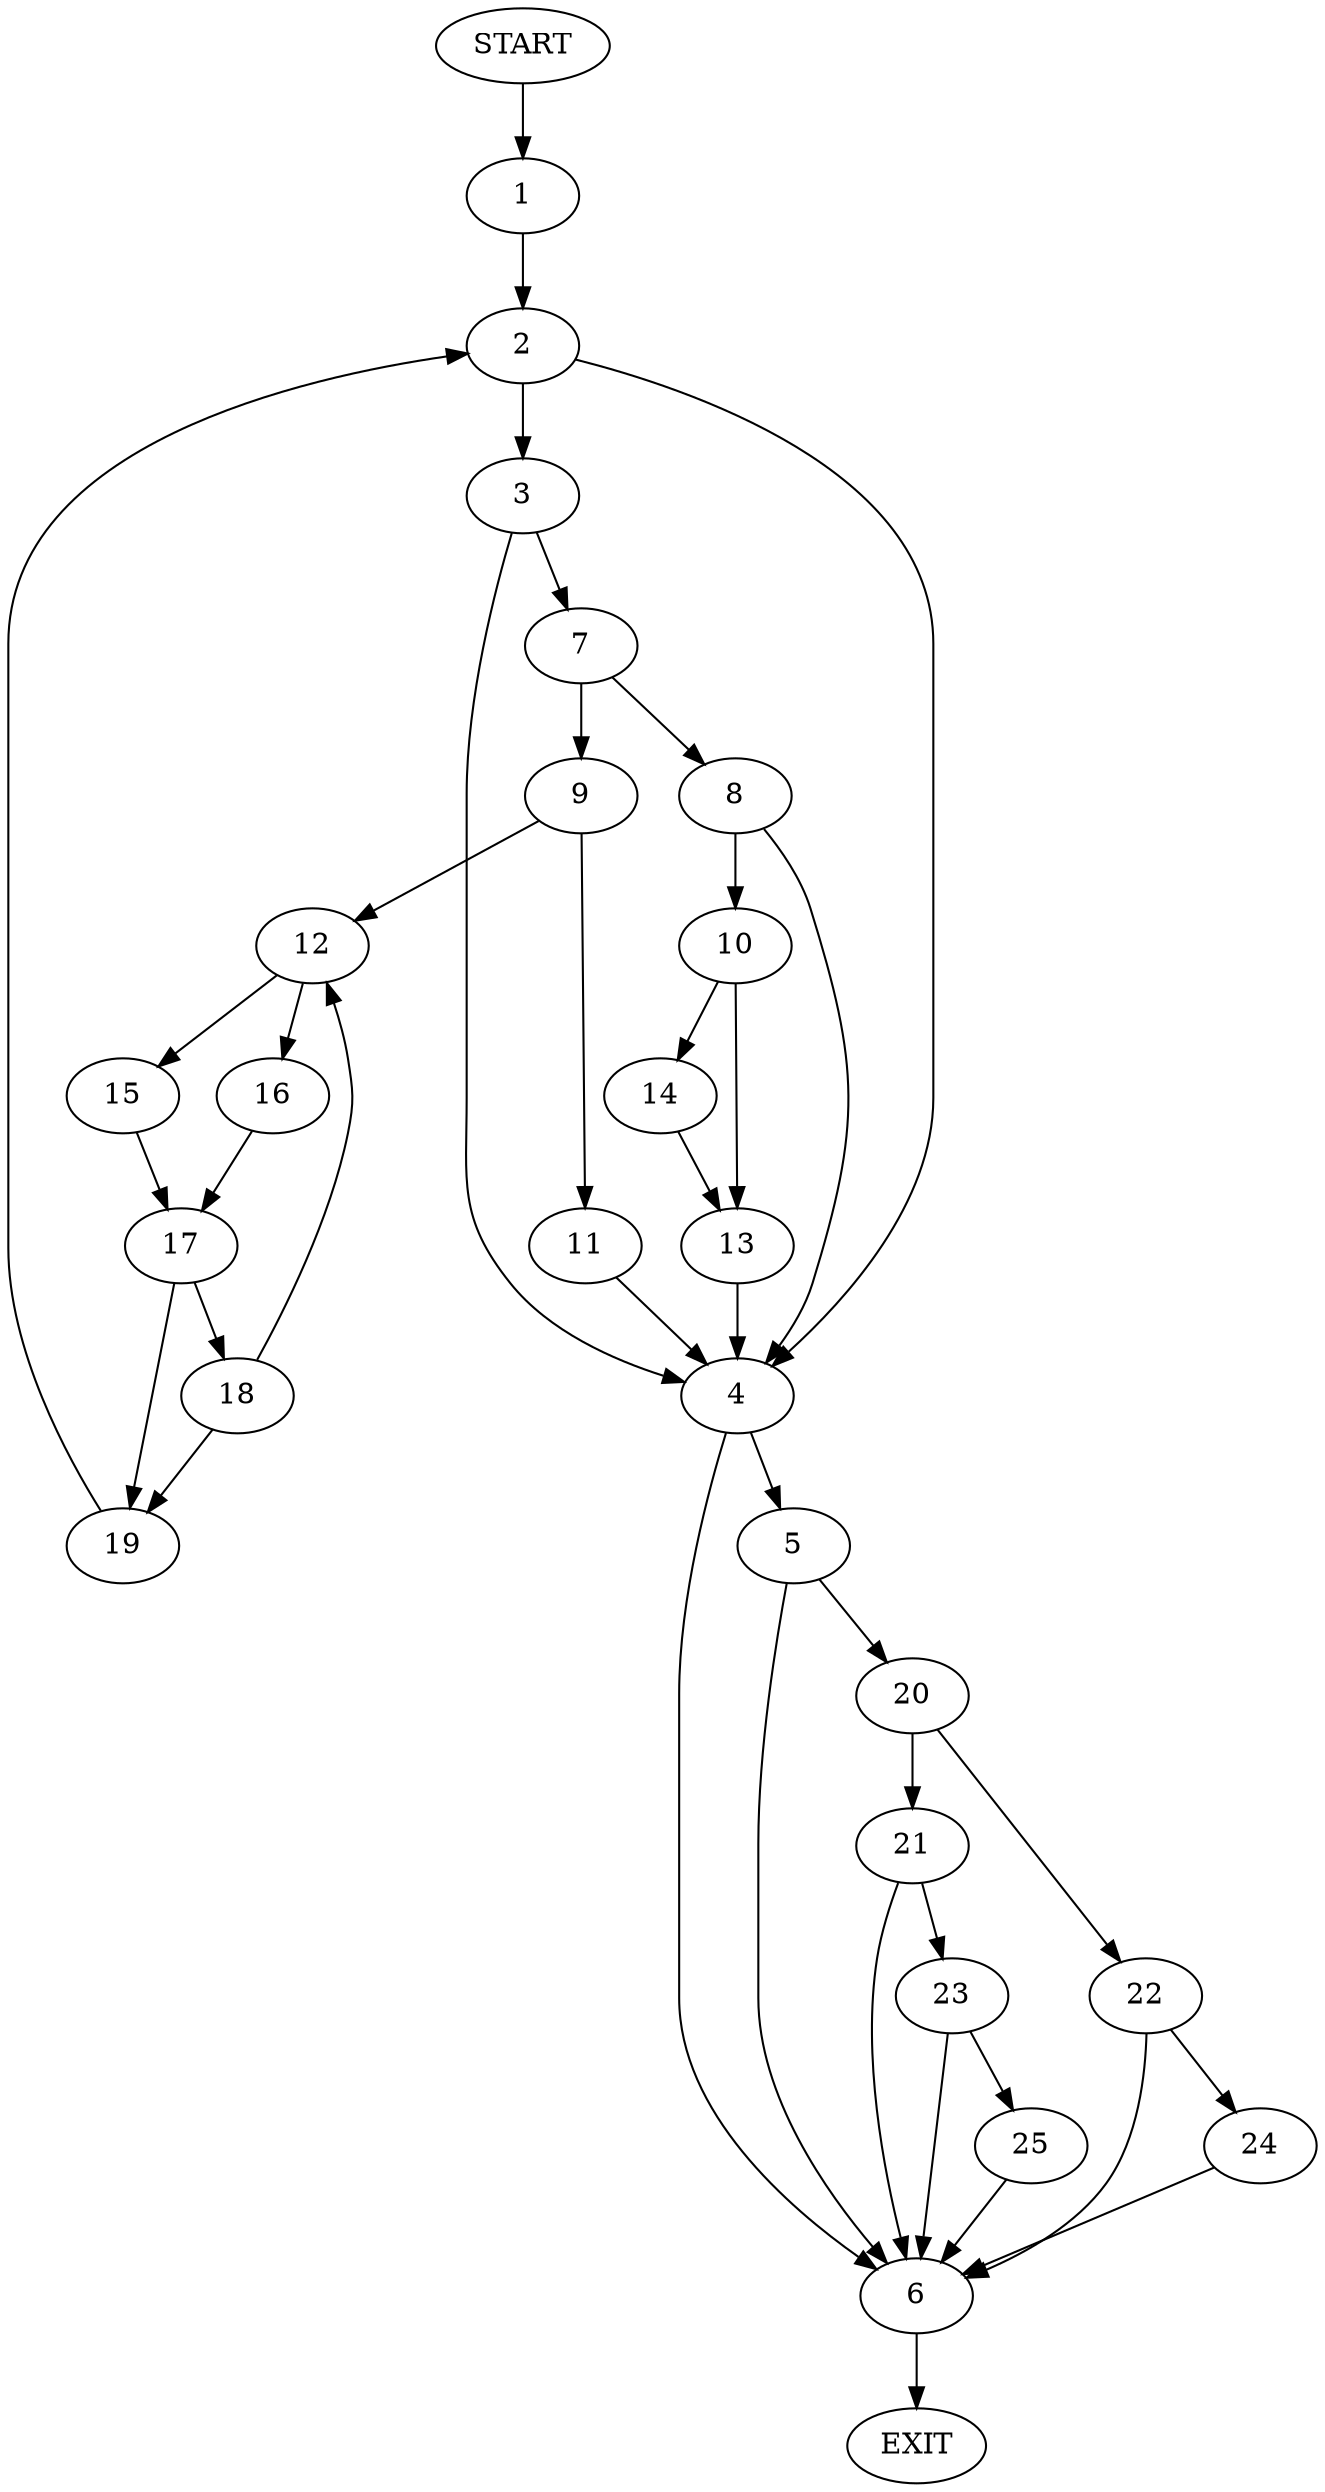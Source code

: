 digraph {
0 [label="START"]
26 [label="EXIT"]
0 -> 1
1 -> 2
2 -> 3
2 -> 4
4 -> 5
4 -> 6
3 -> 4
3 -> 7
7 -> 8
7 -> 9
8 -> 10
8 -> 4
9 -> 11
9 -> 12
10 -> 13
10 -> 14
13 -> 4
14 -> 13
12 -> 15
12 -> 16
11 -> 4
16 -> 17
15 -> 17
17 -> 18
17 -> 19
18 -> 19
18 -> 12
19 -> 2
5 -> 20
5 -> 6
6 -> 26
20 -> 21
20 -> 22
21 -> 23
21 -> 6
22 -> 24
22 -> 6
23 -> 25
23 -> 6
25 -> 6
24 -> 6
}
